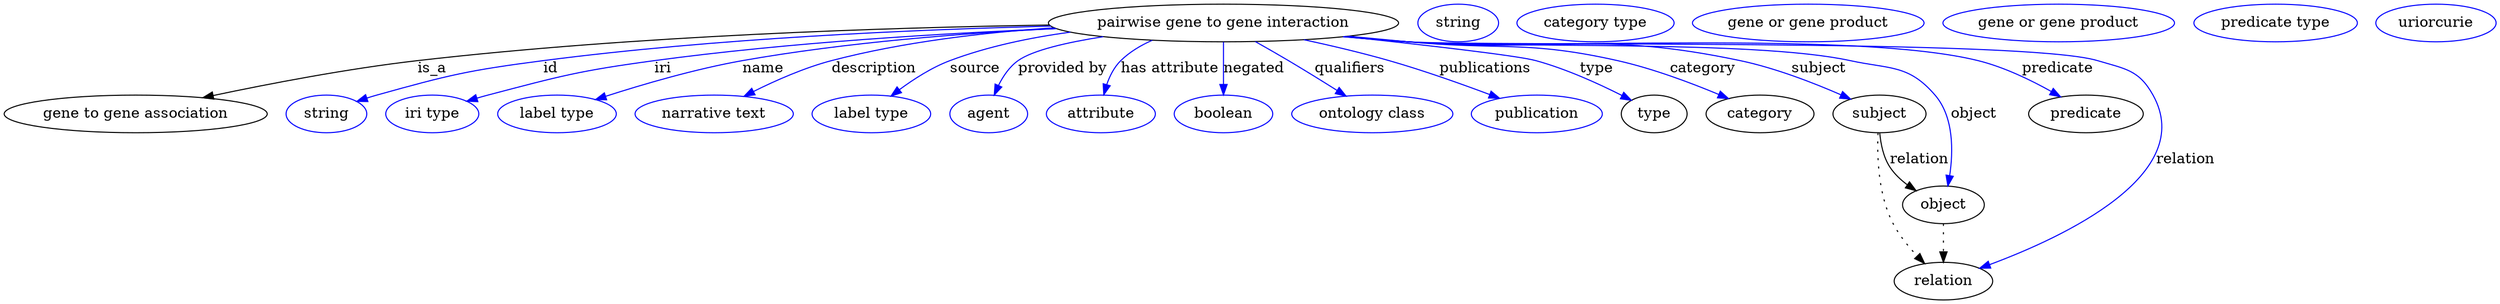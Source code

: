 digraph {
	graph [bb="0,0,2375.6,283"];
	node [label="\N"];
	"pairwise gene to gene interaction"	[height=0.5,
		label="pairwise gene to gene interaction",
		pos="1163.4,265",
		width=4.6399];
	"gene to gene association"	[height=0.5,
		pos="125.44,178",
		width=3.4844];
	"pairwise gene to gene interaction" -> "gene to gene association"	[label=is_a,
		lp="408.44,221.5",
		pos="e,189.47,193.48 997.15,263.05 841.04,260.6 601.23,252.81 394.44,229 327.91,221.34 253.08,206.95 199.27,195.57"];
	id	[color=blue,
		height=0.5,
		label=string,
		pos="307.44,178",
		width=1.0652];
	"pairwise gene to gene interaction" -> id	[color=blue,
		label=id,
		lp="521.44,221.5",
		pos="e,336.43,189.98 998.77,261.96 867.21,258.69 678.37,250.31 514.44,229 442.87,219.7 424.95,215.43 355.44,196 352.33,195.13 349.13,\
194.17 345.94,193.15",
		style=solid];
	iri	[color=blue,
		height=0.5,
		label="iri type",
		pos="408.44,178",
		width=1.2277];
	"pairwise gene to gene interaction" -> iri	[color=blue,
		label=iri,
		lp="628.44,221.5",
		pos="e,441.36,190.15 1004,259.61 895.45,255.17 748.81,246.37 620.44,229 548.92,219.32 531.23,214.38 461.44,196 458.07,195.11 454.59,194.14 \
451.11,193.12",
		style=solid];
	name	[color=blue,
		height=0.5,
		label="label type",
		pos="527.44,178",
		width=1.5707];
	"pairwise gene to gene interaction" -> name	[color=blue,
		label=name,
		lp="724.44,221.5",
		pos="e,564.23,191.72 1003.9,259.64 915.21,255.27 803.09,246.52 704.44,229 659.32,220.99 609.16,206.25 573.8,194.84",
		style=solid];
	description	[color=blue,
		height=0.5,
		label="narrative text",
		pos="677.44,178",
		width=2.0943];
	"pairwise gene to gene interaction" -> description	[color=blue,
		label=description,
		lp="829.94,221.5",
		pos="e,705.96,194.87 1001.7,260.39 935.13,255.94 857.72,246.92 789.44,229 763.6,222.22 736.2,210.08 714.96,199.46",
		style=solid];
	source	[color=blue,
		height=0.5,
		label="label type",
		pos="827.44,178",
		width=1.5707];
	"pairwise gene to gene interaction" -> source	[color=blue,
		label=source,
		lp="926.44,221.5",
		pos="e,846.14,195.01 1017.3,256.23 979.06,251.03 938.48,242.59 902.44,229 885.1,222.46 867.75,211.27 854.12,201.13",
		style=solid];
	"provided by"	[color=blue,
		height=0.5,
		label=agent,
		pos="939.44,178",
		width=1.0291];
	"pairwise gene to gene interaction" -> "provided by"	[color=blue,
		label="provided by",
		lp="1009.9,221.5",
		pos="e,944.67,196 1048.7,251.89 1014,246.44 981.41,238.95 967.44,229 959.22,223.15 953.13,214.1 948.75,205.3",
		style=solid];
	"has attribute"	[color=blue,
		height=0.5,
		label=attribute,
		pos="1046.4,178",
		width=1.4443];
	"pairwise gene to gene interaction" -> "has attribute"	[color=blue,
		label="has attribute",
		lp="1112.4,221.5",
		pos="e,1049.2,196.31 1095.4,248.46 1084.4,243.62 1073.9,237.28 1065.4,229 1059.1,222.81 1054.9,214.3 1052,206.06",
		style=solid];
	negated	[color=blue,
		height=0.5,
		label=boolean,
		pos="1163.4,178",
		width=1.2999];
	"pairwise gene to gene interaction" -> negated	[color=blue,
		label=negated,
		lp="1192.4,221.5",
		pos="e,1163.4,196.18 1163.4,246.8 1163.4,235.16 1163.4,219.55 1163.4,206.24",
		style=solid];
	qualifiers	[color=blue,
		height=0.5,
		label="ontology class",
		pos="1304.4,178",
		width=2.1304];
	"pairwise gene to gene interaction" -> qualifiers	[color=blue,
		label=qualifiers,
		lp="1283.9,221.5",
		pos="e,1279.7,195.09 1193.9,247.21 1204,241.54 1215.3,235.09 1225.4,229 1240.5,219.98 1257,209.64 1270.9,200.72",
		style=solid];
	publications	[color=blue,
		height=0.5,
		label=publication,
		pos="1461.4,178",
		width=1.7332];
	"pairwise gene to gene interaction" -> publications	[color=blue,
		label=publications,
		lp="1412.4,221.5",
		pos="e,1426.2,192.98 1240.3,249 1266.2,243.4 1295.3,236.54 1321.4,229 1353.7,219.71 1389.3,206.96 1416.5,196.66",
		style=solid];
	type	[height=0.5,
		pos="1573.4,178",
		width=0.86659];
	"pairwise gene to gene interaction" -> type	[color=blue,
		label=type,
		lp="1518.4,221.5",
		pos="e,1551.7,191 1279.5,251.99 1355.1,243.88 1442.8,233.81 1460.4,229 1489.4,221.08 1520.5,206.87 1542.7,195.61",
		style=solid];
	category	[height=0.5,
		pos="1674.4,178",
		width=1.4263];
	"pairwise gene to gene interaction" -> category	[color=blue,
		label=category,
		lp="1619.9,221.5",
		pos="e,1644.3,192.67 1282.7,252.38 1301.7,250.56 1321.1,248.72 1339.4,247 1427.9,238.73 1451.8,248.49 1538.4,229 1571.9,221.48 1608.3,\
207.8 1635,196.64",
		style=solid];
	subject	[height=0.5,
		pos="1788.4,178",
		width=1.2277];
	"pairwise gene to gene interaction" -> subject	[color=blue,
		label=subject,
		lp="1730.4,221.5",
		pos="e,1760.9,192.17 1280.3,252.06 1300,250.23 1320.3,248.47 1339.4,247 1479.7,236.24 1517.8,258.08 1655.4,229 1689.1,221.89 1725.5,207.7 \
1751.7,196.25",
		style=solid];
	object	[height=0.5,
		pos="1849.4,91",
		width=1.0832];
	"pairwise gene to gene interaction" -> object	[color=blue,
		label=object,
		lp="1878.4,178",
		pos="e,1853.7,109.04 1278.9,251.96 1299,250.11 1319.8,248.36 1339.4,247 1432.9,240.5 1668.9,248.96 1760.4,229 1798.4,220.71 1816.1,225.48 \
1841.4,196 1859.5,175.04 1858.8,142.11 1855.4,118.93",
		style=solid];
	predicate	[height=0.5,
		pos="1985.4,178",
		width=1.5165];
	"pairwise gene to gene interaction" -> predicate	[color=blue,
		label=predicate,
		lp="1958.4,221.5",
		pos="e,1961.2,194.42 1277.9,251.89 1298.4,250.02 1319.5,248.29 1339.4,247 1459.9,239.19 1765.2,258 1882.4,229 1907.1,222.9 1932.8,210.44 \
1952.4,199.48",
		style=solid];
	relation	[height=0.5,
		pos="1849.4,18",
		width=1.2999];
	"pairwise gene to gene interaction" -> relation	[color=blue,
		label=relation,
		lp="2080.4,134.5",
		pos="e,1884,30.332 1277.4,251.83 1298,249.96 1319.4,248.24 1339.4,247 1412.3,242.49 1926.5,250.03 1996.4,229 2023,221.01 2036,220.26 \
2049.4,196 2091.7,119.93 1964.5,60.266 1893.6,33.838",
		style=solid];
	association_type	[color=blue,
		height=0.5,
		label=string,
		pos="1386.4,265",
		width=1.0652];
	association_category	[color=blue,
		height=0.5,
		label="category type",
		pos="1517.4,265",
		width=2.0762];
	subject -> object	[label=relation,
		lp="1826.4,134.5",
		pos="e,1823.4,104.51 1788.7,159.57 1789.6,149.35 1792.1,136.6 1798.4,127 1802.7,120.59 1808.5,115.03 1814.7,110.35"];
	subject -> relation	[pos="e,1831.5,34.864 1787,159.72 1786.1,138.15 1786.9,100.74 1801.4,73 1807.3,61.822 1815.9,51.094 1824.3,42.188",
		style=dotted];
	"gene to gene association_subject"	[color=blue,
		height=0.5,
		label="gene or gene product",
		pos="1720.4,265",
		width=3.0692];
	object -> relation	[pos="e,1849.4,36.029 1849.4,72.813 1849.4,64.789 1849.4,55.047 1849.4,46.069",
		style=dotted];
	"gene to gene association_object"	[color=blue,
		height=0.5,
		label="gene or gene product",
		pos="1959.4,265",
		width=3.0692];
	"pairwise gene to gene interaction_predicate"	[color=blue,
		height=0.5,
		label="predicate type",
		pos="2165.4,265",
		width=2.1665];
	"pairwise gene to gene interaction_relation"	[color=blue,
		height=0.5,
		label=uriorcurie,
		pos="2318.4,265",
		width=1.5887];
}
